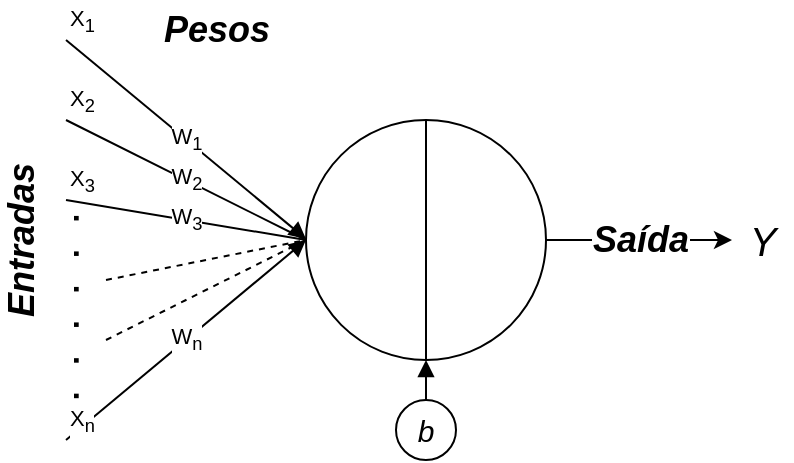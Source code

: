 <mxfile version="13.10.4" type="github" pages="2">
  <diagram id="di-ddq-g-4reDUPYfn3K" name="Neuronio">
    <mxGraphModel dx="1038" dy="523" grid="1" gridSize="10" guides="1" tooltips="1" connect="1" arrows="1" fold="1" page="1" pageScale="1" pageWidth="827" pageHeight="1169" math="0" shadow="0">
      <root>
        <mxCell id="0" />
        <mxCell id="1" parent="0" />
        <mxCell id="HnycrJeS-ZUGLE_cSRpv-1" value="" style="ellipse;whiteSpace=wrap;html=1;aspect=fixed;" vertex="1" parent="1">
          <mxGeometry x="360" y="200" width="120" height="120" as="geometry" />
        </mxCell>
        <mxCell id="HnycrJeS-ZUGLE_cSRpv-2" value="" style="endArrow=none;html=1;entryX=0.5;entryY=0;entryDx=0;entryDy=0;exitX=0.5;exitY=1;exitDx=0;exitDy=0;" edge="1" parent="1" source="HnycrJeS-ZUGLE_cSRpv-1" target="HnycrJeS-ZUGLE_cSRpv-1">
          <mxGeometry width="50" height="50" relative="1" as="geometry">
            <mxPoint x="390" y="320" as="sourcePoint" />
            <mxPoint x="440" y="270" as="targetPoint" />
          </mxGeometry>
        </mxCell>
        <mxCell id="HnycrJeS-ZUGLE_cSRpv-3" value="&lt;i&gt;&lt;font style=&quot;font-size: 15px&quot;&gt;b&lt;/font&gt;&lt;/i&gt;" style="ellipse;whiteSpace=wrap;html=1;aspect=fixed;" vertex="1" parent="1">
          <mxGeometry x="405" y="340" width="30" height="30" as="geometry" />
        </mxCell>
        <mxCell id="HnycrJeS-ZUGLE_cSRpv-4" value="" style="endArrow=block;html=1;exitX=0.5;exitY=0;exitDx=0;exitDy=0;entryX=0.5;entryY=1;entryDx=0;entryDy=0;endFill=1;" edge="1" parent="1" source="HnycrJeS-ZUGLE_cSRpv-3" target="HnycrJeS-ZUGLE_cSRpv-1">
          <mxGeometry width="50" height="50" relative="1" as="geometry">
            <mxPoint x="390" y="320" as="sourcePoint" />
            <mxPoint x="440" y="270" as="targetPoint" />
          </mxGeometry>
        </mxCell>
        <mxCell id="HnycrJeS-ZUGLE_cSRpv-28" value="" style="endArrow=block;html=1;endFill=1;" edge="1" parent="1">
          <mxGeometry relative="1" as="geometry">
            <mxPoint x="240" y="160" as="sourcePoint" />
            <mxPoint x="360" y="259.5" as="targetPoint" />
          </mxGeometry>
        </mxCell>
        <mxCell id="HnycrJeS-ZUGLE_cSRpv-29" value="W&lt;sub&gt;1&lt;/sub&gt;" style="edgeLabel;resizable=0;html=1;align=center;verticalAlign=middle;" connectable="0" vertex="1" parent="HnycrJeS-ZUGLE_cSRpv-28">
          <mxGeometry relative="1" as="geometry" />
        </mxCell>
        <mxCell id="HnycrJeS-ZUGLE_cSRpv-30" value="X&lt;sub&gt;1&lt;/sub&gt;" style="edgeLabel;resizable=0;html=1;align=left;verticalAlign=bottom;" connectable="0" vertex="1" parent="HnycrJeS-ZUGLE_cSRpv-28">
          <mxGeometry x="-1" relative="1" as="geometry" />
        </mxCell>
        <mxCell id="HnycrJeS-ZUGLE_cSRpv-31" value="" style="endArrow=none;html=1;endFill=0;" edge="1" parent="1">
          <mxGeometry relative="1" as="geometry">
            <mxPoint x="240" y="200" as="sourcePoint" />
            <mxPoint x="360" y="260" as="targetPoint" />
          </mxGeometry>
        </mxCell>
        <mxCell id="HnycrJeS-ZUGLE_cSRpv-32" value="W&lt;sub&gt;2&lt;/sub&gt;" style="edgeLabel;resizable=0;html=1;align=center;verticalAlign=middle;" connectable="0" vertex="1" parent="HnycrJeS-ZUGLE_cSRpv-31">
          <mxGeometry relative="1" as="geometry" />
        </mxCell>
        <mxCell id="HnycrJeS-ZUGLE_cSRpv-33" value="X&lt;sub&gt;2&lt;/sub&gt;" style="edgeLabel;resizable=0;html=1;align=left;verticalAlign=bottom;" connectable="0" vertex="1" parent="HnycrJeS-ZUGLE_cSRpv-31">
          <mxGeometry x="-1" relative="1" as="geometry" />
        </mxCell>
        <mxCell id="HnycrJeS-ZUGLE_cSRpv-34" value="" style="endArrow=none;html=1;entryX=0;entryY=0.5;entryDx=0;entryDy=0;endFill=0;" edge="1" parent="1" target="HnycrJeS-ZUGLE_cSRpv-1">
          <mxGeometry relative="1" as="geometry">
            <mxPoint x="240" y="240" as="sourcePoint" />
            <mxPoint x="370" y="270" as="targetPoint" />
          </mxGeometry>
        </mxCell>
        <mxCell id="HnycrJeS-ZUGLE_cSRpv-35" value="W&lt;sub&gt;3&lt;/sub&gt;" style="edgeLabel;resizable=0;html=1;align=center;verticalAlign=middle;" connectable="0" vertex="1" parent="HnycrJeS-ZUGLE_cSRpv-34">
          <mxGeometry relative="1" as="geometry" />
        </mxCell>
        <mxCell id="HnycrJeS-ZUGLE_cSRpv-36" value="X&lt;sub&gt;3&lt;/sub&gt;" style="edgeLabel;resizable=0;html=1;align=left;verticalAlign=bottom;" connectable="0" vertex="1" parent="HnycrJeS-ZUGLE_cSRpv-34">
          <mxGeometry x="-1" relative="1" as="geometry" />
        </mxCell>
        <mxCell id="HnycrJeS-ZUGLE_cSRpv-43" value="" style="endArrow=block;html=1;entryX=0;entryY=0.5;entryDx=0;entryDy=0;endFill=1;" edge="1" parent="1" target="HnycrJeS-ZUGLE_cSRpv-1">
          <mxGeometry relative="1" as="geometry">
            <mxPoint x="240" y="360" as="sourcePoint" />
            <mxPoint x="370" y="270" as="targetPoint" />
          </mxGeometry>
        </mxCell>
        <mxCell id="HnycrJeS-ZUGLE_cSRpv-44" value="W&lt;sub&gt;n&lt;/sub&gt;" style="edgeLabel;resizable=0;html=1;align=center;verticalAlign=middle;" connectable="0" vertex="1" parent="HnycrJeS-ZUGLE_cSRpv-43">
          <mxGeometry relative="1" as="geometry" />
        </mxCell>
        <mxCell id="HnycrJeS-ZUGLE_cSRpv-45" value="X&lt;sub&gt;n&lt;/sub&gt;" style="edgeLabel;resizable=0;html=1;align=left;verticalAlign=bottom;" connectable="0" vertex="1" parent="HnycrJeS-ZUGLE_cSRpv-43">
          <mxGeometry x="-1" relative="1" as="geometry" />
        </mxCell>
        <mxCell id="HnycrJeS-ZUGLE_cSRpv-46" value="&lt;span style=&quot;font-size: 16px&quot;&gt;&lt;b&gt;.&amp;nbsp; &amp;nbsp;.&amp;nbsp; &amp;nbsp;.&amp;nbsp; &amp;nbsp;.&amp;nbsp; &amp;nbsp;.&amp;nbsp; &amp;nbsp;.&lt;/b&gt;&lt;/span&gt;" style="text;html=1;align=center;verticalAlign=bottom;resizable=0;points=[];autosize=1;rotation=90;" vertex="1" parent="1">
          <mxGeometry x="193" y="283" width="110" height="20" as="geometry" />
        </mxCell>
        <mxCell id="HnycrJeS-ZUGLE_cSRpv-47" value="" style="endArrow=none;dashed=1;html=1;entryX=0;entryY=0.5;entryDx=0;entryDy=0;" edge="1" parent="1" target="HnycrJeS-ZUGLE_cSRpv-1">
          <mxGeometry width="50" height="50" relative="1" as="geometry">
            <mxPoint x="260" y="280" as="sourcePoint" />
            <mxPoint x="440" y="190" as="targetPoint" />
          </mxGeometry>
        </mxCell>
        <mxCell id="HnycrJeS-ZUGLE_cSRpv-48" value="" style="endArrow=none;dashed=1;html=1;entryX=0;entryY=0.5;entryDx=0;entryDy=0;" edge="1" parent="1" target="HnycrJeS-ZUGLE_cSRpv-1">
          <mxGeometry width="50" height="50" relative="1" as="geometry">
            <mxPoint x="260" y="310" as="sourcePoint" />
            <mxPoint x="440" y="190" as="targetPoint" />
          </mxGeometry>
        </mxCell>
        <mxCell id="HnycrJeS-ZUGLE_cSRpv-49" value="&lt;span style=&quot;font-size: 20px;&quot;&gt;Y&lt;/span&gt;" style="text;html=1;align=center;verticalAlign=middle;resizable=0;points=[];autosize=1;fontSize=20;fontStyle=2" vertex="1" parent="1">
          <mxGeometry x="573" y="245" width="30" height="30" as="geometry" />
        </mxCell>
        <mxCell id="HnycrJeS-ZUGLE_cSRpv-50" value="" style="endArrow=classic;html=1;fontSize=17;exitX=1;exitY=0.5;exitDx=0;exitDy=0;" edge="1" parent="1" source="HnycrJeS-ZUGLE_cSRpv-1" target="HnycrJeS-ZUGLE_cSRpv-49">
          <mxGeometry relative="1" as="geometry">
            <mxPoint x="500" y="220" as="sourcePoint" />
            <mxPoint x="600" y="220" as="targetPoint" />
          </mxGeometry>
        </mxCell>
        <mxCell id="HnycrJeS-ZUGLE_cSRpv-51" value="&lt;i style=&quot;font-size: 18px;&quot;&gt;&lt;b style=&quot;font-size: 18px;&quot;&gt;&lt;font style=&quot;font-size: 18px;&quot;&gt;Saída&lt;/font&gt;&lt;/b&gt;&lt;/i&gt;" style="edgeLabel;resizable=0;html=1;align=center;verticalAlign=middle;fontSize=18;" connectable="0" vertex="1" parent="HnycrJeS-ZUGLE_cSRpv-50">
          <mxGeometry relative="1" as="geometry" />
        </mxCell>
        <mxCell id="HnycrJeS-ZUGLE_cSRpv-52" value="Entradas" style="text;html=1;strokeColor=none;fillColor=none;align=center;verticalAlign=middle;whiteSpace=wrap;rounded=0;fontSize=18;rotation=270;fontStyle=3" vertex="1" parent="1">
          <mxGeometry x="198" y="250" width="40" height="20" as="geometry" />
        </mxCell>
        <mxCell id="HnycrJeS-ZUGLE_cSRpv-53" value="&lt;i style=&quot;font-size: 18px;&quot;&gt;&lt;b style=&quot;font-size: 18px;&quot;&gt;&lt;font style=&quot;font-size: 18px;&quot;&gt;Pesos&lt;/font&gt;&lt;/b&gt;&lt;/i&gt;" style="text;html=1;align=center;verticalAlign=middle;resizable=0;points=[];autosize=1;fontSize=18;" vertex="1" parent="1">
          <mxGeometry x="280" y="140" width="70" height="30" as="geometry" />
        </mxCell>
        <mxCell id="HnycrJeS-ZUGLE_cSRpv-56" value="" style="shape=image;verticalLabelPosition=bottom;verticalAlign=top;imageAspect=0;image=https://upload.wikimedia.org/wikipedia/commons/e/e7/Greek_uc_sigma.svg;fontSize=15;aspect=fixed;" vertex="1" parent="1">
          <mxGeometry x="380" y="245" width="30" height="30" as="geometry" />
        </mxCell>
        <mxCell id="HnycrJeS-ZUGLE_cSRpv-57" value="" style="shape=image;verticalLabelPosition=bottom;verticalAlign=top;imageAspect=0;image=https://upload.wikimedia.org/wikipedia/commons/a/a7/Greek_lc_theta.svg;fontSize=15;aspect=fixed;" vertex="1" parent="1">
          <mxGeometry x="430" y="245" width="30" height="30" as="geometry" />
        </mxCell>
      </root>
    </mxGraphModel>
  </diagram>
  <diagram id="MBBhFVVPc2reDjde32ZM" name="Page-2">
    <mxGraphModel dx="1753" dy="682" grid="1" gridSize="10" guides="1" tooltips="1" connect="1" arrows="1" fold="1" page="1" pageScale="1" pageWidth="827" pageHeight="1169" math="0" shadow="0">
      <root>
        <mxCell id="addXvdbC5FpWuwhUtbPb-0" />
        <mxCell id="addXvdbC5FpWuwhUtbPb-1" parent="addXvdbC5FpWuwhUtbPb-0" />
        <mxCell id="addXvdbC5FpWuwhUtbPb-2" value="&lt;font style=&quot;font-size: 15px&quot;&gt;&lt;b&gt;Transferência de Aprendizado&lt;/b&gt;&lt;/font&gt;" style="rounded=1;whiteSpace=wrap;html=1;fontSize=20;fillColor=#ffd09c;" vertex="1" parent="addXvdbC5FpWuwhUtbPb-1">
          <mxGeometry x="160" y="310" width="160" height="80" as="geometry" />
        </mxCell>
        <mxCell id="addXvdbC5FpWuwhUtbPb-9" value="Transferência de Aprendizado &lt;b&gt;Não-Supervisionado&lt;/b&gt;" style="rounded=0;whiteSpace=wrap;html=1;fontSize=13;fillColor=#ffd09c;strokeColor=#CC6600;" vertex="1" parent="addXvdbC5FpWuwhUtbPb-1">
          <mxGeometry x="520" y="460" width="200" height="60" as="geometry" />
        </mxCell>
        <mxCell id="addXvdbC5FpWuwhUtbPb-10" value="Transferência de Aprendizado &lt;b&gt;Transdutivo&lt;/b&gt;" style="rounded=0;whiteSpace=wrap;html=1;fontSize=13;fillColor=#ffd09c;strokeColor=#CC6600;" vertex="1" parent="addXvdbC5FpWuwhUtbPb-1">
          <mxGeometry x="560" y="320" width="200" height="60" as="geometry" />
        </mxCell>
        <mxCell id="addXvdbC5FpWuwhUtbPb-11" value="Transferência de Aprendizado &lt;b&gt;Indutivo&lt;/b&gt;" style="rounded=0;whiteSpace=wrap;html=1;fontSize=13;fillColor=#ffd09c;strokeColor=#CC6600;" vertex="1" parent="addXvdbC5FpWuwhUtbPb-1">
          <mxGeometry x="440" y="106" width="200" height="60" as="geometry" />
        </mxCell>
        <mxCell id="addXvdbC5FpWuwhUtbPb-12" value="" style="endArrow=classic;html=1;fontSize=13;exitX=0.75;exitY=1;exitDx=0;exitDy=0;entryX=0;entryY=0.5;entryDx=0;entryDy=0;" edge="1" parent="addXvdbC5FpWuwhUtbPb-1" source="addXvdbC5FpWuwhUtbPb-2" target="addXvdbC5FpWuwhUtbPb-9">
          <mxGeometry width="50" height="50" relative="1" as="geometry">
            <mxPoint x="370" y="360" as="sourcePoint" />
            <mxPoint x="420" y="310" as="targetPoint" />
          </mxGeometry>
        </mxCell>
        <mxCell id="addXvdbC5FpWuwhUtbPb-8" value="&lt;font style=&quot;font-size: 13px&quot;&gt;Não há dados rotulados no domínio de origem e no domínio alvo&lt;/font&gt;" style="rounded=0;whiteSpace=wrap;html=1;fontSize=13;fillColor=#cdfffe;dashed=1;strokeColor=#3333FF;" vertex="1" parent="addXvdbC5FpWuwhUtbPb-1">
          <mxGeometry x="329" y="410" width="170" height="60" as="geometry" />
        </mxCell>
        <mxCell id="addXvdbC5FpWuwhUtbPb-13" value="" style="endArrow=classic;html=1;fontSize=13;exitX=1;exitY=0.5;exitDx=0;exitDy=0;entryX=0;entryY=0.5;entryDx=0;entryDy=0;" edge="1" parent="addXvdbC5FpWuwhUtbPb-1" source="addXvdbC5FpWuwhUtbPb-7" target="addXvdbC5FpWuwhUtbPb-10">
          <mxGeometry width="50" height="50" relative="1" as="geometry">
            <mxPoint x="430" y="360" as="sourcePoint" />
            <mxPoint x="480" y="310" as="targetPoint" />
          </mxGeometry>
        </mxCell>
        <mxCell id="addXvdbC5FpWuwhUtbPb-14" value="" style="endArrow=classic;html=1;fontSize=13;exitX=0.75;exitY=0;exitDx=0;exitDy=0;entryX=0;entryY=0.5;entryDx=0;entryDy=0;" edge="1" parent="addXvdbC5FpWuwhUtbPb-1" source="addXvdbC5FpWuwhUtbPb-2" target="addXvdbC5FpWuwhUtbPb-11">
          <mxGeometry width="50" height="50" relative="1" as="geometry">
            <mxPoint x="310" y="330" as="sourcePoint" />
            <mxPoint x="360" y="280" as="targetPoint" />
          </mxGeometry>
        </mxCell>
        <mxCell id="addXvdbC5FpWuwhUtbPb-6" value="&lt;font style=&quot;font-size: 13px;&quot;&gt;Dados rotulados estão disponíveis no domínio alvo&lt;/font&gt;" style="rounded=0;whiteSpace=wrap;html=1;fontSize=13;fillColor=#cdfffe;dashed=1;strokeColor=#3333FF;" vertex="1" parent="addXvdbC5FpWuwhUtbPb-1">
          <mxGeometry x="280" y="216" width="170" height="40" as="geometry" />
        </mxCell>
        <mxCell id="addXvdbC5FpWuwhUtbPb-7" value="&lt;font style=&quot;font-size: 13px&quot;&gt;Dados rotulados estão disponíveis somente no domínio de origem&lt;/font&gt;" style="rounded=0;whiteSpace=wrap;html=1;fontSize=13;fillColor=#cdfffe;dashed=1;strokeColor=#3333FF;" vertex="1" parent="addXvdbC5FpWuwhUtbPb-1">
          <mxGeometry x="360" y="325" width="160" height="50" as="geometry" />
        </mxCell>
        <mxCell id="addXvdbC5FpWuwhUtbPb-16" value="" style="endArrow=classic;html=1;fontSize=13;exitX=1;exitY=0.5;exitDx=0;exitDy=0;entryX=0;entryY=0.5;entryDx=0;entryDy=0;" edge="1" parent="addXvdbC5FpWuwhUtbPb-1" source="addXvdbC5FpWuwhUtbPb-2" target="addXvdbC5FpWuwhUtbPb-7">
          <mxGeometry width="50" height="50" relative="1" as="geometry">
            <mxPoint x="320" y="350" as="sourcePoint" />
            <mxPoint x="650" y="350" as="targetPoint" />
          </mxGeometry>
        </mxCell>
        <mxCell id="addXvdbC5FpWuwhUtbPb-19" value="Caso 1" style="rounded=0;whiteSpace=wrap;html=1;fontSize=13;fillColor=#ffd09c;strokeColor=#CC6600;" vertex="1" parent="addXvdbC5FpWuwhUtbPb-1">
          <mxGeometry x="860" y="36" width="80" height="40" as="geometry" />
        </mxCell>
        <mxCell id="addXvdbC5FpWuwhUtbPb-20" value="Aprendizado Autodidata" style="rounded=0;whiteSpace=wrap;html=1;fontSize=13;fillColor=#ffff9b;strokeColor=#FFB570;" vertex="1" parent="addXvdbC5FpWuwhUtbPb-1">
          <mxGeometry x="1000" y="36" width="120" height="40" as="geometry" />
        </mxCell>
        <mxCell id="addXvdbC5FpWuwhUtbPb-21" value="" style="endArrow=classic;html=1;fontSize=13;exitX=1;exitY=0.25;exitDx=0;exitDy=0;entryX=0;entryY=0.5;entryDx=0;entryDy=0;" edge="1" parent="addXvdbC5FpWuwhUtbPb-1" source="addXvdbC5FpWuwhUtbPb-11" target="addXvdbC5FpWuwhUtbPb-19">
          <mxGeometry width="50" height="50" relative="1" as="geometry">
            <mxPoint x="630" y="-34" as="sourcePoint" />
            <mxPoint x="867" y="56" as="targetPoint" />
          </mxGeometry>
        </mxCell>
        <mxCell id="addXvdbC5FpWuwhUtbPb-17" value="&lt;font style=&quot;font-size: 13px&quot;&gt;Não há dados rotulados no domínio de origem&lt;/font&gt;" style="rounded=0;whiteSpace=wrap;html=1;fontSize=13;fillColor=#cdfffe;dashed=1;strokeColor=#3333FF;" vertex="1" parent="addXvdbC5FpWuwhUtbPb-1">
          <mxGeometry x="670" y="76" width="170" height="40" as="geometry" />
        </mxCell>
        <mxCell id="addXvdbC5FpWuwhUtbPb-22" value="" style="endArrow=classic;html=1;fontSize=13;exitX=1;exitY=0.25;exitDx=0;exitDy=0;entryX=0;entryY=0.25;entryDx=0;entryDy=0;" edge="1" parent="addXvdbC5FpWuwhUtbPb-1" source="addXvdbC5FpWuwhUtbPb-19" target="addXvdbC5FpWuwhUtbPb-20">
          <mxGeometry width="50" height="50" relative="1" as="geometry">
            <mxPoint x="947" y="46" as="sourcePoint" />
            <mxPoint x="1000" y="46" as="targetPoint" />
          </mxGeometry>
        </mxCell>
        <mxCell id="addXvdbC5FpWuwhUtbPb-24" value="" style="endArrow=classic;html=1;fontSize=13;entryX=1;entryY=0.75;entryDx=0;entryDy=0;exitX=0;exitY=0.75;exitDx=0;exitDy=0;" edge="1" parent="addXvdbC5FpWuwhUtbPb-1" source="addXvdbC5FpWuwhUtbPb-20" target="addXvdbC5FpWuwhUtbPb-19">
          <mxGeometry width="50" height="50" relative="1" as="geometry">
            <mxPoint x="990" y="70" as="sourcePoint" />
            <mxPoint x="947" y="66" as="targetPoint" />
          </mxGeometry>
        </mxCell>
        <mxCell id="addXvdbC5FpWuwhUtbPb-25" value="Caso 2" style="rounded=0;whiteSpace=wrap;html=1;fontSize=13;fillColor=#ffd09c;strokeColor=#CC6600;" vertex="1" parent="addXvdbC5FpWuwhUtbPb-1">
          <mxGeometry x="867" y="216" width="80" height="40" as="geometry" />
        </mxCell>
        <mxCell id="addXvdbC5FpWuwhUtbPb-26" value="Aprendizado Autodidata" style="rounded=0;whiteSpace=wrap;html=1;fontSize=13;fillColor=#ffff9b;strokeColor=#FFB570;" vertex="1" parent="addXvdbC5FpWuwhUtbPb-1">
          <mxGeometry x="1155" y="216" width="120" height="40" as="geometry" />
        </mxCell>
        <mxCell id="addXvdbC5FpWuwhUtbPb-30" value="" style="endArrow=classic;html=1;fontSize=13;exitX=1;exitY=0.5;exitDx=0;exitDy=0;entryX=0;entryY=0.5;entryDx=0;entryDy=0;" edge="1" parent="addXvdbC5FpWuwhUtbPb-1" source="addXvdbC5FpWuwhUtbPb-25" target="addXvdbC5FpWuwhUtbPb-26">
          <mxGeometry width="50" height="50" relative="1" as="geometry">
            <mxPoint x="978" y="216" as="sourcePoint" />
            <mxPoint x="1255" y="106" as="targetPoint" />
          </mxGeometry>
        </mxCell>
        <mxCell id="addXvdbC5FpWuwhUtbPb-29" value="&lt;font style=&quot;font-size: 13px&quot;&gt;Tarefas alvo e origem são aprendidas simultaneamente&lt;/font&gt;" style="rounded=0;whiteSpace=wrap;html=1;fontSize=13;fillColor=#cdfffe;dashed=1;strokeColor=#3333FF;" vertex="1" parent="addXvdbC5FpWuwhUtbPb-1">
          <mxGeometry x="974" y="211" width="153" height="50" as="geometry" />
        </mxCell>
        <mxCell id="addXvdbC5FpWuwhUtbPb-31" value="" style="endArrow=classic;html=1;fontSize=13;exitX=1;exitY=0.75;exitDx=0;exitDy=0;entryX=0;entryY=0.5;entryDx=0;entryDy=0;" edge="1" parent="addXvdbC5FpWuwhUtbPb-1" source="addXvdbC5FpWuwhUtbPb-11" target="addXvdbC5FpWuwhUtbPb-25">
          <mxGeometry width="50" height="50" relative="1" as="geometry">
            <mxPoint x="640" y="156" as="sourcePoint" />
            <mxPoint x="917" y="46" as="targetPoint" />
          </mxGeometry>
        </mxCell>
        <mxCell id="addXvdbC5FpWuwhUtbPb-18" value="&lt;font style=&quot;font-size: 13px&quot;&gt;Dados rotulados estão disponíveis no domínio de origem&lt;/font&gt;" style="rounded=0;whiteSpace=wrap;html=1;fontSize=13;fillColor=#cdfffe;dashed=1;strokeColor=#3333FF;" vertex="1" parent="addXvdbC5FpWuwhUtbPb-1">
          <mxGeometry x="670" y="166" width="170" height="50" as="geometry" />
        </mxCell>
        <mxCell id="addXvdbC5FpWuwhUtbPb-35" value="Adaptação de Domínio" style="rounded=0;whiteSpace=wrap;html=1;fontSize=13;fillColor=#ffff9b;strokeColor=#FFB570;" vertex="1" parent="addXvdbC5FpWuwhUtbPb-1">
          <mxGeometry x="1000" y="320" width="120" height="60" as="geometry" />
        </mxCell>
        <mxCell id="addXvdbC5FpWuwhUtbPb-36" value="" style="endArrow=classic;html=1;fontSize=13;entryX=0;entryY=0.25;entryDx=0;entryDy=0;exitX=1;exitY=0.25;exitDx=0;exitDy=0;" edge="1" parent="addXvdbC5FpWuwhUtbPb-1" source="addXvdbC5FpWuwhUtbPb-10" target="addXvdbC5FpWuwhUtbPb-35">
          <mxGeometry width="50" height="50" relative="1" as="geometry">
            <mxPoint x="960.0" y="300" as="sourcePoint" />
            <mxPoint x="1040" y="335" as="targetPoint" />
          </mxGeometry>
        </mxCell>
        <mxCell id="addXvdbC5FpWuwhUtbPb-37" value="" style="endArrow=classic;html=1;fontSize=13;exitX=0;exitY=0.75;exitDx=0;exitDy=0;entryX=1;entryY=0.75;entryDx=0;entryDy=0;" edge="1" parent="addXvdbC5FpWuwhUtbPb-1" source="addXvdbC5FpWuwhUtbPb-35" target="addXvdbC5FpWuwhUtbPb-10">
          <mxGeometry width="50" height="50" relative="1" as="geometry">
            <mxPoint x="1050.0" y="350" as="sourcePoint" />
            <mxPoint x="770" y="345" as="targetPoint" />
          </mxGeometry>
        </mxCell>
        <mxCell id="addXvdbC5FpWuwhUtbPb-34" value="Premissa: diferentes domínios, mas tarefa única" style="rounded=0;whiteSpace=wrap;html=1;fontSize=13;fillColor=#cdfffe;dashed=1;strokeColor=#3333FF;" vertex="1" parent="addXvdbC5FpWuwhUtbPb-1">
          <mxGeometry x="800" y="320" width="160" height="60" as="geometry" />
        </mxCell>
        <mxCell id="addXvdbC5FpWuwhUtbPb-38" value="Viés de Seleção de Amostras&amp;nbsp; / Mudança de Covariância" style="rounded=0;whiteSpace=wrap;html=1;fontSize=13;fillColor=#ffff9b;strokeColor=#FFB570;" vertex="1" parent="addXvdbC5FpWuwhUtbPb-1">
          <mxGeometry x="975" y="430" width="170" height="60" as="geometry" />
        </mxCell>
        <mxCell id="addXvdbC5FpWuwhUtbPb-40" value="" style="endArrow=classic;html=1;fontSize=13;exitX=0.75;exitY=1;exitDx=0;exitDy=0;entryX=0;entryY=0.5;entryDx=0;entryDy=0;" edge="1" parent="addXvdbC5FpWuwhUtbPb-1" source="addXvdbC5FpWuwhUtbPb-10" target="addXvdbC5FpWuwhUtbPb-38">
          <mxGeometry width="50" height="50" relative="1" as="geometry">
            <mxPoint x="750" y="380.0" as="sourcePoint" />
            <mxPoint x="977" y="465" as="targetPoint" />
          </mxGeometry>
        </mxCell>
        <mxCell id="addXvdbC5FpWuwhUtbPb-39" value="Premissa: domínio único e tarefa única" style="rounded=0;whiteSpace=wrap;html=1;fontSize=13;fillColor=#cdfffe;dashed=1;strokeColor=#3333FF;" vertex="1" parent="addXvdbC5FpWuwhUtbPb-1">
          <mxGeometry x="800" y="400" width="160" height="50" as="geometry" />
        </mxCell>
      </root>
    </mxGraphModel>
  </diagram>
</mxfile>
